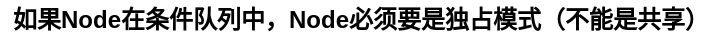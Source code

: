<mxfile version="13.0.3" type="device"><diagram id="X3F5kWNrKZh47oje_RIV" name="第 1 页"><mxGraphModel dx="1185" dy="685" grid="1" gridSize="10" guides="1" tooltips="1" connect="1" arrows="1" fold="1" page="1" pageScale="1" pageWidth="827" pageHeight="1169" math="0" shadow="0"><root><mxCell id="0"/><mxCell id="1" parent="0"/><mxCell id="TmBbgXJFXgPb9IZeEJO5-11" value="如果Node在条件队列中，Node必须要是独占模式（不能是共享）" style="text;html=1;align=center;verticalAlign=middle;resizable=0;points=[];autosize=1;fontStyle=1" vertex="1" parent="1"><mxGeometry x="358" y="157" width="360" height="20" as="geometry"/></mxCell></root></mxGraphModel></diagram></mxfile>